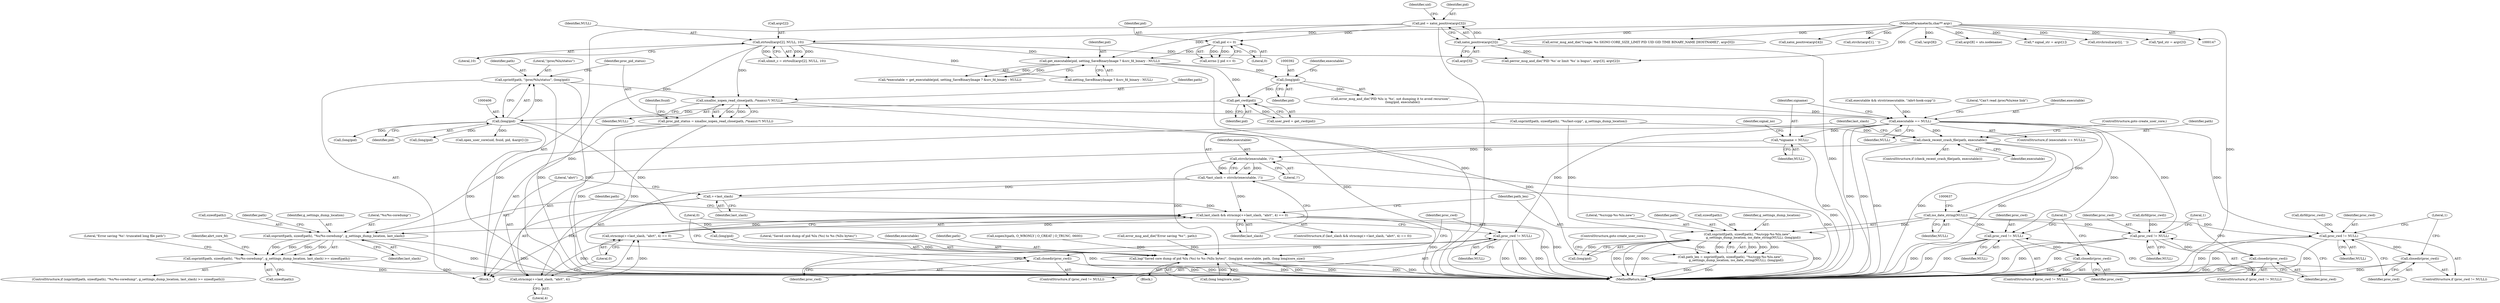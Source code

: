 digraph "0_abrt_8939398b82006ba1fec4ed491339fc075f43fc7c_1@API" {
"1000410" [label="(Call,xmalloc_xopen_read_close(path, /*maxsz:*/ NULL))"];
"1000402" [label="(Call,sprintf(path, \"/proc/%lu/status\", (long)pid))"];
"1000405" [label="(Call,(long)pid)"];
"1000397" [label="(Call,get_cwd(pid))"];
"1000375" [label="(Call,get_executable(pid, setting_SaveBinaryImage ? &src_fd_binary : NULL))"];
"1000306" [label="(Call,pid = xatoi_positive(argv[3]))"];
"1000308" [label="(Call,xatoi_positive(argv[3]))"];
"1000149" [label="(MethodParameterIn,char** argv)"];
"1000322" [label="(Call,pid <= 0)"];
"1000275" [label="(Call,strtoull(argv[2], NULL, 10))"];
"1000391" [label="(Call,(long)pid)"];
"1000408" [label="(Call,proc_pid_status = xmalloc_xopen_read_close(path, /*maxsz:*/ NULL))"];
"1000465" [label="(Call,executable == NULL)"];
"1000476" [label="(Call,*signame = NULL)"];
"1000538" [label="(Call,check_recent_crash_file(path, executable))"];
"1000546" [label="(Call,strrchr(executable, '/'))"];
"1000544" [label="(Call,*last_slash = strrchr(executable, '/'))"];
"1000550" [label="(Call,last_slash && strncmp(++last_slash, \"abrt\", 4) == 0)"];
"1000562" [label="(Call,snprintf(path, sizeof(path), \"%s/%s-coredump\", g_settings_dump_location, last_slash))"];
"1000561" [label="(Call,snprintf(path, sizeof(path), \"%s/%s-coredump\", g_settings_dump_location, last_slash) >= sizeof(path))"];
"1000554" [label="(Call,++last_slash)"];
"1000553" [label="(Call,strncmp(++last_slash, \"abrt\", 4))"];
"1000552" [label="(Call,strncmp(++last_slash, \"abrt\", 4) == 0)"];
"1000607" [label="(Call,log(\"Saved core dump of pid %lu (%s) to %s (%llu bytes)\", (long)pid, executable, path, (long long)core_size))"];
"1000618" [label="(Call,proc_cwd != NULL)"];
"1000621" [label="(Call,closedir(proc_cwd))"];
"1000634" [label="(Call,iso_date_string(NULL))"];
"1000628" [label="(Call,snprintf(path, sizeof(path), \"%s/ccpp-%s-%lu.new\",\n            g_settings_dump_location, iso_date_string(NULL), (long)pid))"];
"1000626" [label="(Call,path_len = snprintf(path, sizeof(path), \"%s/ccpp-%s-%lu.new\",\n            g_settings_dump_location, iso_date_string(NULL), (long)pid))"];
"1001181" [label="(Call,proc_cwd != NULL)"];
"1001184" [label="(Call,closedir(proc_cwd))"];
"1001203" [label="(Call,proc_cwd != NULL)"];
"1001206" [label="(Call,closedir(proc_cwd))"];
"1001221" [label="(Call,proc_cwd != NULL)"];
"1001224" [label="(Call,closedir(proc_cwd))"];
"1000393" [label="(Identifier,pid)"];
"1000478" [label="(Identifier,NULL)"];
"1000546" [label="(Call,strrchr(executable, '/'))"];
"1000560" [label="(ControlStructure,if (snprintf(path, sizeof(path), \"%s/%s-coredump\", g_settings_dump_location, last_slash) >= sizeof(path)))"];
"1000398" [label="(Identifier,pid)"];
"1000149" [label="(MethodParameterIn,char** argv)"];
"1000397" [label="(Call,get_cwd(pid))"];
"1000612" [label="(Identifier,executable)"];
"1001228" [label="(MethodReturn,int)"];
"1000409" [label="(Identifier,proc_pid_status)"];
"1000176" [label="(Call,error_msg_and_die(\"Usage: %s SIGNO CORE_SIZE_LIMIT PID UID GID TIME BINARY_NAME [HOSTNAME]\", argv[0]))"];
"1000323" [label="(Identifier,pid)"];
"1000609" [label="(Call,(long)pid)"];
"1001225" [label="(Identifier,proc_cwd)"];
"1000150" [label="(Block,)"];
"1001184" [label="(Call,closedir(proc_cwd))"];
"1001206" [label="(Call,closedir(proc_cwd))"];
"1000550" [label="(Call,last_slash && strncmp(++last_slash, \"abrt\", 4) == 0)"];
"1000620" [label="(Identifier,NULL)"];
"1000373" [label="(Call,*executable = get_executable(pid, setting_SaveBinaryImage ? &src_fd_binary : NULL))"];
"1000636" [label="(Call,(long)pid)"];
"1001181" [label="(Call,proc_cwd != NULL)"];
"1000375" [label="(Call,get_executable(pid, setting_SaveBinaryImage ? &src_fd_binary : NULL))"];
"1000640" [label="(ControlStructure,goto create_user_core;)"];
"1001227" [label="(Literal,0)"];
"1000613" [label="(Identifier,path)"];
"1000619" [label="(Identifier,proc_cwd)"];
"1000572" [label="(Literal,\"Error saving '%s': truncated long file path\")"];
"1000570" [label="(Identifier,path)"];
"1000542" [label="(ControlStructure,goto create_user_core;)"];
"1000551" [label="(Identifier,last_slash)"];
"1000577" [label="(Call,xopen3(path, O_WRONLY | O_CREAT | O_TRUNC, 0600))"];
"1000633" [label="(Identifier,g_settings_dump_location)"];
"1001187" [label="(Literal,1)"];
"1001212" [label="(Call,(long)pid)"];
"1000567" [label="(Identifier,g_settings_dump_location)"];
"1000555" [label="(Identifier,last_slash)"];
"1001223" [label="(Identifier,NULL)"];
"1000537" [label="(ControlStructure,if (check_recent_crash_file(path, executable)))"];
"1000315" [label="(Call,xatoi_positive(argv[4]))"];
"1000562" [label="(Call,snprintf(path, sizeof(path), \"%s/%s-coredump\", g_settings_dump_location, last_slash))"];
"1000376" [label="(Identifier,pid)"];
"1000617" [label="(ControlStructure,if (proc_cwd != NULL))"];
"1000314" [label="(Identifier,uid)"];
"1000558" [label="(Literal,0)"];
"1000626" [label="(Call,path_len = snprintf(path, sizeof(path), \"%s/ccpp-%s-%lu.new\",\n            g_settings_dump_location, iso_date_string(NULL), (long)pid))"];
"1000306" [label="(Call,pid = xatoi_positive(argv[3]))"];
"1000456" [label="(Call,open_user_core(uid, fsuid, pid, &argv[1]))"];
"1000404" [label="(Literal,\"/proc/%lu/status\")"];
"1000407" [label="(Identifier,pid)"];
"1000402" [label="(Call,sprintf(path, \"/proc/%lu/status\", (long)pid))"];
"1000540" [label="(Identifier,executable)"];
"1000395" [label="(Call,user_pwd = get_cwd(pid))"];
"1000544" [label="(Call,*last_slash = strrchr(executable, '/'))"];
"1001180" [label="(ControlStructure,if (proc_cwd != NULL))"];
"1001176" [label="(Call,dirfd(proc_cwd))"];
"1000415" [label="(Identifier,fsuid)"];
"1000477" [label="(Identifier,signame)"];
"1000622" [label="(Identifier,proc_cwd)"];
"1000467" [label="(Identifier,NULL)"];
"1000548" [label="(Literal,'/')"];
"1000408" [label="(Call,proc_pid_status = xmalloc_xopen_read_close(path, /*maxsz:*/ NULL))"];
"1000545" [label="(Identifier,last_slash)"];
"1000563" [label="(Identifier,path)"];
"1001204" [label="(Identifier,proc_cwd)"];
"1000403" [label="(Identifier,path)"];
"1000531" [label="(Call,snprintf(path, sizeof(path), \"%s/last-ccpp\", g_settings_dump_location))"];
"1000320" [label="(Call,errno || pid <= 0)"];
"1001203" [label="(Call,proc_cwd != NULL)"];
"1000632" [label="(Literal,\"%s/ccpp-%s-%lu.new\")"];
"1000476" [label="(Call,*signame = NULL)"];
"1000634" [label="(Call,iso_date_string(NULL))"];
"1000568" [label="(Identifier,last_slash)"];
"1000628" [label="(Call,snprintf(path, sizeof(path), \"%s/ccpp-%s-%lu.new\",\n            g_settings_dump_location, iso_date_string(NULL), (long)pid))"];
"1000539" [label="(Identifier,path)"];
"1000552" [label="(Call,strncmp(++last_slash, \"abrt\", 4) == 0)"];
"1001198" [label="(Call,dirfd(proc_cwd))"];
"1000538" [label="(Call,check_recent_crash_file(path, executable))"];
"1000614" [label="(Call,(long long)core_size)"];
"1000182" [label="(Call,strchr(argv[1], ' '))"];
"1000635" [label="(Identifier,NULL)"];
"1000412" [label="(Identifier,NULL)"];
"1000351" [label="(Call,!argv[8])"];
"1000279" [label="(Identifier,NULL)"];
"1001209" [label="(Literal,1)"];
"1000553" [label="(Call,strncmp(++last_slash, \"abrt\", 4))"];
"1000557" [label="(Literal,4)"];
"1000629" [label="(Identifier,path)"];
"1000621" [label="(Call,closedir(proc_cwd))"];
"1000280" [label="(Literal,10)"];
"1000410" [label="(Call,xmalloc_xopen_read_close(path, /*maxsz:*/ NULL))"];
"1000383" [label="(Call,executable && strstr(executable, \"/abrt-hook-ccpp\"))"];
"1001182" [label="(Identifier,proc_cwd)"];
"1000405" [label="(Call,(long)pid)"];
"1000309" [label="(Call,argv[3])"];
"1000607" [label="(Call,log(\"Saved core dump of pid %lu (%s) to %s (%llu bytes)\", (long)pid, executable, path, (long long)core_size))"];
"1000630" [label="(Call,sizeof(path))"];
"1000561" [label="(Call,snprintf(path, sizeof(path), \"%s/%s-coredump\", g_settings_dump_location, last_slash) >= sizeof(path))"];
"1000307" [label="(Identifier,pid)"];
"1001202" [label="(ControlStructure,if (proc_cwd != NULL))"];
"1000391" [label="(Call,(long)pid)"];
"1000566" [label="(Literal,\"%s/%s-coredump\")"];
"1000624" [label="(Literal,0)"];
"1000471" [label="(Call,(long)pid)"];
"1000322" [label="(Call,pid <= 0)"];
"1001220" [label="(ControlStructure,if (proc_cwd != NULL))"];
"1000547" [label="(Identifier,executable)"];
"1000576" [label="(Identifier,abrt_core_fd)"];
"1000359" [label="(Call,argv[8] = uts.nodename)"];
"1000556" [label="(Literal,\"abrt\")"];
"1000275" [label="(Call,strtoull(argv[2], NULL, 10))"];
"1001221" [label="(Call,proc_cwd != NULL)"];
"1000273" [label="(Call,ulimit_c = strtoull(argv[2], NULL, 10))"];
"1000554" [label="(Call,++last_slash)"];
"1000262" [label="(Call,* signal_str = argv[1])"];
"1000201" [label="(Call,strchrnul(argv[i], ' '))"];
"1000559" [label="(Block,)"];
"1000627" [label="(Identifier,path_len)"];
"1000618" [label="(Call,proc_cwd != NULL)"];
"1000394" [label="(Identifier,executable)"];
"1000465" [label="(Call,executable == NULL)"];
"1001224" [label="(Call,closedir(proc_cwd))"];
"1000300" [label="(Call,*pid_str = argv[3])"];
"1001183" [label="(Identifier,NULL)"];
"1000549" [label="(ControlStructure,if (last_slash && strncmp(++last_slash, \"abrt\", 4) == 0))"];
"1001205" [label="(Identifier,NULL)"];
"1000464" [label="(ControlStructure,if (executable == NULL))"];
"1000470" [label="(Literal,\"Can't read /proc/%lu/exe link\")"];
"1000389" [label="(Call,error_msg_and_die(\"PID %lu is '%s', not dumping it to avoid recursion\",\n                        (long)pid, executable))"];
"1000308" [label="(Call,xatoi_positive(argv[3]))"];
"1000377" [label="(Call,setting_SaveBinaryImage ? &src_fd_binary : NULL)"];
"1000466" [label="(Identifier,executable)"];
"1001222" [label="(Identifier,proc_cwd)"];
"1000411" [label="(Identifier,path)"];
"1000324" [label="(Literal,0)"];
"1000480" [label="(Identifier,signal_no)"];
"1000276" [label="(Call,argv[2])"];
"1000604" [label="(Call,error_msg_and_die(\"Error saving '%s'\", path))"];
"1001207" [label="(Identifier,proc_cwd)"];
"1000564" [label="(Call,sizeof(path))"];
"1000569" [label="(Call,sizeof(path))"];
"1001185" [label="(Identifier,proc_cwd)"];
"1000608" [label="(Literal,\"Saved core dump of pid %lu (%s) to %s (%llu bytes)\")"];
"1000326" [label="(Call,perror_msg_and_die(\"PID '%s' or limit '%s' is bogus\", argv[3], argv[2]))"];
"1000410" -> "1000408"  [label="AST: "];
"1000410" -> "1000412"  [label="CFG: "];
"1000411" -> "1000410"  [label="AST: "];
"1000412" -> "1000410"  [label="AST: "];
"1000408" -> "1000410"  [label="CFG: "];
"1000410" -> "1001228"  [label="DDG: "];
"1000410" -> "1000408"  [label="DDG: "];
"1000410" -> "1000408"  [label="DDG: "];
"1000402" -> "1000410"  [label="DDG: "];
"1000275" -> "1000410"  [label="DDG: "];
"1000410" -> "1000465"  [label="DDG: "];
"1000402" -> "1000150"  [label="AST: "];
"1000402" -> "1000405"  [label="CFG: "];
"1000403" -> "1000402"  [label="AST: "];
"1000404" -> "1000402"  [label="AST: "];
"1000405" -> "1000402"  [label="AST: "];
"1000409" -> "1000402"  [label="CFG: "];
"1000402" -> "1001228"  [label="DDG: "];
"1000402" -> "1001228"  [label="DDG: "];
"1000405" -> "1000402"  [label="DDG: "];
"1000405" -> "1000407"  [label="CFG: "];
"1000406" -> "1000405"  [label="AST: "];
"1000407" -> "1000405"  [label="AST: "];
"1000405" -> "1001228"  [label="DDG: "];
"1000397" -> "1000405"  [label="DDG: "];
"1000405" -> "1000456"  [label="DDG: "];
"1000405" -> "1000471"  [label="DDG: "];
"1000405" -> "1000609"  [label="DDG: "];
"1000405" -> "1000636"  [label="DDG: "];
"1000405" -> "1001212"  [label="DDG: "];
"1000397" -> "1000395"  [label="AST: "];
"1000397" -> "1000398"  [label="CFG: "];
"1000398" -> "1000397"  [label="AST: "];
"1000395" -> "1000397"  [label="CFG: "];
"1000397" -> "1000395"  [label="DDG: "];
"1000375" -> "1000397"  [label="DDG: "];
"1000391" -> "1000397"  [label="DDG: "];
"1000375" -> "1000373"  [label="AST: "];
"1000375" -> "1000377"  [label="CFG: "];
"1000376" -> "1000375"  [label="AST: "];
"1000377" -> "1000375"  [label="AST: "];
"1000373" -> "1000375"  [label="CFG: "];
"1000375" -> "1001228"  [label="DDG: "];
"1000375" -> "1000373"  [label="DDG: "];
"1000375" -> "1000373"  [label="DDG: "];
"1000306" -> "1000375"  [label="DDG: "];
"1000322" -> "1000375"  [label="DDG: "];
"1000275" -> "1000375"  [label="DDG: "];
"1000375" -> "1000391"  [label="DDG: "];
"1000306" -> "1000150"  [label="AST: "];
"1000306" -> "1000308"  [label="CFG: "];
"1000307" -> "1000306"  [label="AST: "];
"1000308" -> "1000306"  [label="AST: "];
"1000314" -> "1000306"  [label="CFG: "];
"1000306" -> "1001228"  [label="DDG: "];
"1000308" -> "1000306"  [label="DDG: "];
"1000306" -> "1000322"  [label="DDG: "];
"1000308" -> "1000309"  [label="CFG: "];
"1000309" -> "1000308"  [label="AST: "];
"1000308" -> "1001228"  [label="DDG: "];
"1000149" -> "1000308"  [label="DDG: "];
"1000308" -> "1000326"  [label="DDG: "];
"1000149" -> "1000147"  [label="AST: "];
"1000149" -> "1001228"  [label="DDG: "];
"1000149" -> "1000176"  [label="DDG: "];
"1000149" -> "1000182"  [label="DDG: "];
"1000149" -> "1000201"  [label="DDG: "];
"1000149" -> "1000262"  [label="DDG: "];
"1000149" -> "1000275"  [label="DDG: "];
"1000149" -> "1000300"  [label="DDG: "];
"1000149" -> "1000315"  [label="DDG: "];
"1000149" -> "1000326"  [label="DDG: "];
"1000149" -> "1000351"  [label="DDG: "];
"1000149" -> "1000359"  [label="DDG: "];
"1000322" -> "1000320"  [label="AST: "];
"1000322" -> "1000324"  [label="CFG: "];
"1000323" -> "1000322"  [label="AST: "];
"1000324" -> "1000322"  [label="AST: "];
"1000320" -> "1000322"  [label="CFG: "];
"1000322" -> "1000320"  [label="DDG: "];
"1000322" -> "1000320"  [label="DDG: "];
"1000275" -> "1000273"  [label="AST: "];
"1000275" -> "1000280"  [label="CFG: "];
"1000276" -> "1000275"  [label="AST: "];
"1000279" -> "1000275"  [label="AST: "];
"1000280" -> "1000275"  [label="AST: "];
"1000273" -> "1000275"  [label="CFG: "];
"1000275" -> "1001228"  [label="DDG: "];
"1000275" -> "1000273"  [label="DDG: "];
"1000275" -> "1000273"  [label="DDG: "];
"1000275" -> "1000273"  [label="DDG: "];
"1000275" -> "1000326"  [label="DDG: "];
"1000275" -> "1000377"  [label="DDG: "];
"1000391" -> "1000389"  [label="AST: "];
"1000391" -> "1000393"  [label="CFG: "];
"1000392" -> "1000391"  [label="AST: "];
"1000393" -> "1000391"  [label="AST: "];
"1000394" -> "1000391"  [label="CFG: "];
"1000391" -> "1000389"  [label="DDG: "];
"1000408" -> "1000150"  [label="AST: "];
"1000409" -> "1000408"  [label="AST: "];
"1000415" -> "1000408"  [label="CFG: "];
"1000408" -> "1001228"  [label="DDG: "];
"1000408" -> "1001228"  [label="DDG: "];
"1000465" -> "1000464"  [label="AST: "];
"1000465" -> "1000467"  [label="CFG: "];
"1000466" -> "1000465"  [label="AST: "];
"1000467" -> "1000465"  [label="AST: "];
"1000470" -> "1000465"  [label="CFG: "];
"1000477" -> "1000465"  [label="CFG: "];
"1000465" -> "1001228"  [label="DDG: "];
"1000465" -> "1001228"  [label="DDG: "];
"1000389" -> "1000465"  [label="DDG: "];
"1000383" -> "1000465"  [label="DDG: "];
"1000465" -> "1000476"  [label="DDG: "];
"1000465" -> "1000538"  [label="DDG: "];
"1000465" -> "1000618"  [label="DDG: "];
"1000465" -> "1000634"  [label="DDG: "];
"1000465" -> "1001181"  [label="DDG: "];
"1000465" -> "1001203"  [label="DDG: "];
"1000465" -> "1001221"  [label="DDG: "];
"1000476" -> "1000150"  [label="AST: "];
"1000476" -> "1000478"  [label="CFG: "];
"1000477" -> "1000476"  [label="AST: "];
"1000478" -> "1000476"  [label="AST: "];
"1000480" -> "1000476"  [label="CFG: "];
"1000476" -> "1001228"  [label="DDG: "];
"1000538" -> "1000537"  [label="AST: "];
"1000538" -> "1000540"  [label="CFG: "];
"1000539" -> "1000538"  [label="AST: "];
"1000540" -> "1000538"  [label="AST: "];
"1000542" -> "1000538"  [label="CFG: "];
"1000545" -> "1000538"  [label="CFG: "];
"1000538" -> "1001228"  [label="DDG: "];
"1000538" -> "1001228"  [label="DDG: "];
"1000538" -> "1001228"  [label="DDG: "];
"1000531" -> "1000538"  [label="DDG: "];
"1000538" -> "1000546"  [label="DDG: "];
"1000546" -> "1000544"  [label="AST: "];
"1000546" -> "1000548"  [label="CFG: "];
"1000547" -> "1000546"  [label="AST: "];
"1000548" -> "1000546"  [label="AST: "];
"1000544" -> "1000546"  [label="CFG: "];
"1000546" -> "1001228"  [label="DDG: "];
"1000546" -> "1000544"  [label="DDG: "];
"1000546" -> "1000544"  [label="DDG: "];
"1000546" -> "1000607"  [label="DDG: "];
"1000544" -> "1000150"  [label="AST: "];
"1000545" -> "1000544"  [label="AST: "];
"1000551" -> "1000544"  [label="CFG: "];
"1000544" -> "1001228"  [label="DDG: "];
"1000544" -> "1000550"  [label="DDG: "];
"1000544" -> "1000554"  [label="DDG: "];
"1000550" -> "1000549"  [label="AST: "];
"1000550" -> "1000551"  [label="CFG: "];
"1000550" -> "1000552"  [label="CFG: "];
"1000551" -> "1000550"  [label="AST: "];
"1000552" -> "1000550"  [label="AST: "];
"1000563" -> "1000550"  [label="CFG: "];
"1000627" -> "1000550"  [label="CFG: "];
"1000550" -> "1001228"  [label="DDG: "];
"1000550" -> "1001228"  [label="DDG: "];
"1000550" -> "1001228"  [label="DDG: "];
"1000554" -> "1000550"  [label="DDG: "];
"1000552" -> "1000550"  [label="DDG: "];
"1000552" -> "1000550"  [label="DDG: "];
"1000550" -> "1000562"  [label="DDG: "];
"1000562" -> "1000561"  [label="AST: "];
"1000562" -> "1000568"  [label="CFG: "];
"1000563" -> "1000562"  [label="AST: "];
"1000564" -> "1000562"  [label="AST: "];
"1000566" -> "1000562"  [label="AST: "];
"1000567" -> "1000562"  [label="AST: "];
"1000568" -> "1000562"  [label="AST: "];
"1000570" -> "1000562"  [label="CFG: "];
"1000562" -> "1001228"  [label="DDG: "];
"1000562" -> "1001228"  [label="DDG: "];
"1000562" -> "1000561"  [label="DDG: "];
"1000562" -> "1000561"  [label="DDG: "];
"1000562" -> "1000561"  [label="DDG: "];
"1000562" -> "1000561"  [label="DDG: "];
"1000531" -> "1000562"  [label="DDG: "];
"1000561" -> "1000560"  [label="AST: "];
"1000561" -> "1000569"  [label="CFG: "];
"1000569" -> "1000561"  [label="AST: "];
"1000572" -> "1000561"  [label="CFG: "];
"1000576" -> "1000561"  [label="CFG: "];
"1000561" -> "1001228"  [label="DDG: "];
"1000561" -> "1001228"  [label="DDG: "];
"1000554" -> "1000553"  [label="AST: "];
"1000554" -> "1000555"  [label="CFG: "];
"1000555" -> "1000554"  [label="AST: "];
"1000556" -> "1000554"  [label="CFG: "];
"1000554" -> "1000553"  [label="DDG: "];
"1000553" -> "1000552"  [label="AST: "];
"1000553" -> "1000557"  [label="CFG: "];
"1000556" -> "1000553"  [label="AST: "];
"1000557" -> "1000553"  [label="AST: "];
"1000558" -> "1000553"  [label="CFG: "];
"1000553" -> "1000552"  [label="DDG: "];
"1000553" -> "1000552"  [label="DDG: "];
"1000552" -> "1000558"  [label="CFG: "];
"1000558" -> "1000552"  [label="AST: "];
"1000552" -> "1001228"  [label="DDG: "];
"1000607" -> "1000559"  [label="AST: "];
"1000607" -> "1000614"  [label="CFG: "];
"1000608" -> "1000607"  [label="AST: "];
"1000609" -> "1000607"  [label="AST: "];
"1000612" -> "1000607"  [label="AST: "];
"1000613" -> "1000607"  [label="AST: "];
"1000614" -> "1000607"  [label="AST: "];
"1000619" -> "1000607"  [label="CFG: "];
"1000607" -> "1001228"  [label="DDG: "];
"1000607" -> "1001228"  [label="DDG: "];
"1000607" -> "1001228"  [label="DDG: "];
"1000607" -> "1001228"  [label="DDG: "];
"1000607" -> "1001228"  [label="DDG: "];
"1000609" -> "1000607"  [label="DDG: "];
"1000577" -> "1000607"  [label="DDG: "];
"1000604" -> "1000607"  [label="DDG: "];
"1000614" -> "1000607"  [label="DDG: "];
"1000618" -> "1000617"  [label="AST: "];
"1000618" -> "1000620"  [label="CFG: "];
"1000619" -> "1000618"  [label="AST: "];
"1000620" -> "1000618"  [label="AST: "];
"1000622" -> "1000618"  [label="CFG: "];
"1000624" -> "1000618"  [label="CFG: "];
"1000618" -> "1001228"  [label="DDG: "];
"1000618" -> "1001228"  [label="DDG: "];
"1000618" -> "1001228"  [label="DDG: "];
"1000618" -> "1000621"  [label="DDG: "];
"1000621" -> "1000617"  [label="AST: "];
"1000621" -> "1000622"  [label="CFG: "];
"1000622" -> "1000621"  [label="AST: "];
"1000624" -> "1000621"  [label="CFG: "];
"1000621" -> "1001228"  [label="DDG: "];
"1000621" -> "1001228"  [label="DDG: "];
"1000634" -> "1000628"  [label="AST: "];
"1000634" -> "1000635"  [label="CFG: "];
"1000635" -> "1000634"  [label="AST: "];
"1000637" -> "1000634"  [label="CFG: "];
"1000634" -> "1000628"  [label="DDG: "];
"1000634" -> "1001181"  [label="DDG: "];
"1000634" -> "1001203"  [label="DDG: "];
"1000634" -> "1001221"  [label="DDG: "];
"1000628" -> "1000626"  [label="AST: "];
"1000628" -> "1000636"  [label="CFG: "];
"1000629" -> "1000628"  [label="AST: "];
"1000630" -> "1000628"  [label="AST: "];
"1000632" -> "1000628"  [label="AST: "];
"1000633" -> "1000628"  [label="AST: "];
"1000636" -> "1000628"  [label="AST: "];
"1000626" -> "1000628"  [label="CFG: "];
"1000628" -> "1001228"  [label="DDG: "];
"1000628" -> "1001228"  [label="DDG: "];
"1000628" -> "1001228"  [label="DDG: "];
"1000628" -> "1001228"  [label="DDG: "];
"1000628" -> "1000626"  [label="DDG: "];
"1000628" -> "1000626"  [label="DDG: "];
"1000628" -> "1000626"  [label="DDG: "];
"1000628" -> "1000626"  [label="DDG: "];
"1000628" -> "1000626"  [label="DDG: "];
"1000531" -> "1000628"  [label="DDG: "];
"1000636" -> "1000628"  [label="DDG: "];
"1000626" -> "1000150"  [label="AST: "];
"1000627" -> "1000626"  [label="AST: "];
"1000640" -> "1000626"  [label="CFG: "];
"1000626" -> "1001228"  [label="DDG: "];
"1000626" -> "1001228"  [label="DDG: "];
"1001181" -> "1001180"  [label="AST: "];
"1001181" -> "1001183"  [label="CFG: "];
"1001182" -> "1001181"  [label="AST: "];
"1001183" -> "1001181"  [label="AST: "];
"1001185" -> "1001181"  [label="CFG: "];
"1001187" -> "1001181"  [label="CFG: "];
"1001181" -> "1001228"  [label="DDG: "];
"1001181" -> "1001228"  [label="DDG: "];
"1001181" -> "1001228"  [label="DDG: "];
"1001176" -> "1001181"  [label="DDG: "];
"1001181" -> "1001184"  [label="DDG: "];
"1001184" -> "1001180"  [label="AST: "];
"1001184" -> "1001185"  [label="CFG: "];
"1001185" -> "1001184"  [label="AST: "];
"1001187" -> "1001184"  [label="CFG: "];
"1001184" -> "1001228"  [label="DDG: "];
"1001184" -> "1001228"  [label="DDG: "];
"1001203" -> "1001202"  [label="AST: "];
"1001203" -> "1001205"  [label="CFG: "];
"1001204" -> "1001203"  [label="AST: "];
"1001205" -> "1001203"  [label="AST: "];
"1001207" -> "1001203"  [label="CFG: "];
"1001209" -> "1001203"  [label="CFG: "];
"1001203" -> "1001228"  [label="DDG: "];
"1001203" -> "1001228"  [label="DDG: "];
"1001203" -> "1001228"  [label="DDG: "];
"1001198" -> "1001203"  [label="DDG: "];
"1001203" -> "1001206"  [label="DDG: "];
"1001206" -> "1001202"  [label="AST: "];
"1001206" -> "1001207"  [label="CFG: "];
"1001207" -> "1001206"  [label="AST: "];
"1001209" -> "1001206"  [label="CFG: "];
"1001206" -> "1001228"  [label="DDG: "];
"1001206" -> "1001228"  [label="DDG: "];
"1001221" -> "1001220"  [label="AST: "];
"1001221" -> "1001223"  [label="CFG: "];
"1001222" -> "1001221"  [label="AST: "];
"1001223" -> "1001221"  [label="AST: "];
"1001225" -> "1001221"  [label="CFG: "];
"1001227" -> "1001221"  [label="CFG: "];
"1001221" -> "1001228"  [label="DDG: "];
"1001221" -> "1001228"  [label="DDG: "];
"1001221" -> "1001228"  [label="DDG: "];
"1001221" -> "1001224"  [label="DDG: "];
"1001224" -> "1001220"  [label="AST: "];
"1001224" -> "1001225"  [label="CFG: "];
"1001225" -> "1001224"  [label="AST: "];
"1001227" -> "1001224"  [label="CFG: "];
"1001224" -> "1001228"  [label="DDG: "];
"1001224" -> "1001228"  [label="DDG: "];
}
